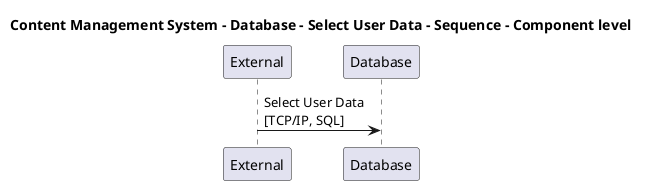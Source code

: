 @startuml

title Content Management System - Database - Select User Data - Sequence - Component level

participant "External" as C4InterFlow.SoftwareSystems.ExternalSystem
participant "Database" as ContentManagementSystem.SoftwareSystems.Database

C4InterFlow.SoftwareSystems.ExternalSystem -> ContentManagementSystem.SoftwareSystems.Database : Select User Data\n[TCP/IP, SQL]


@enduml
